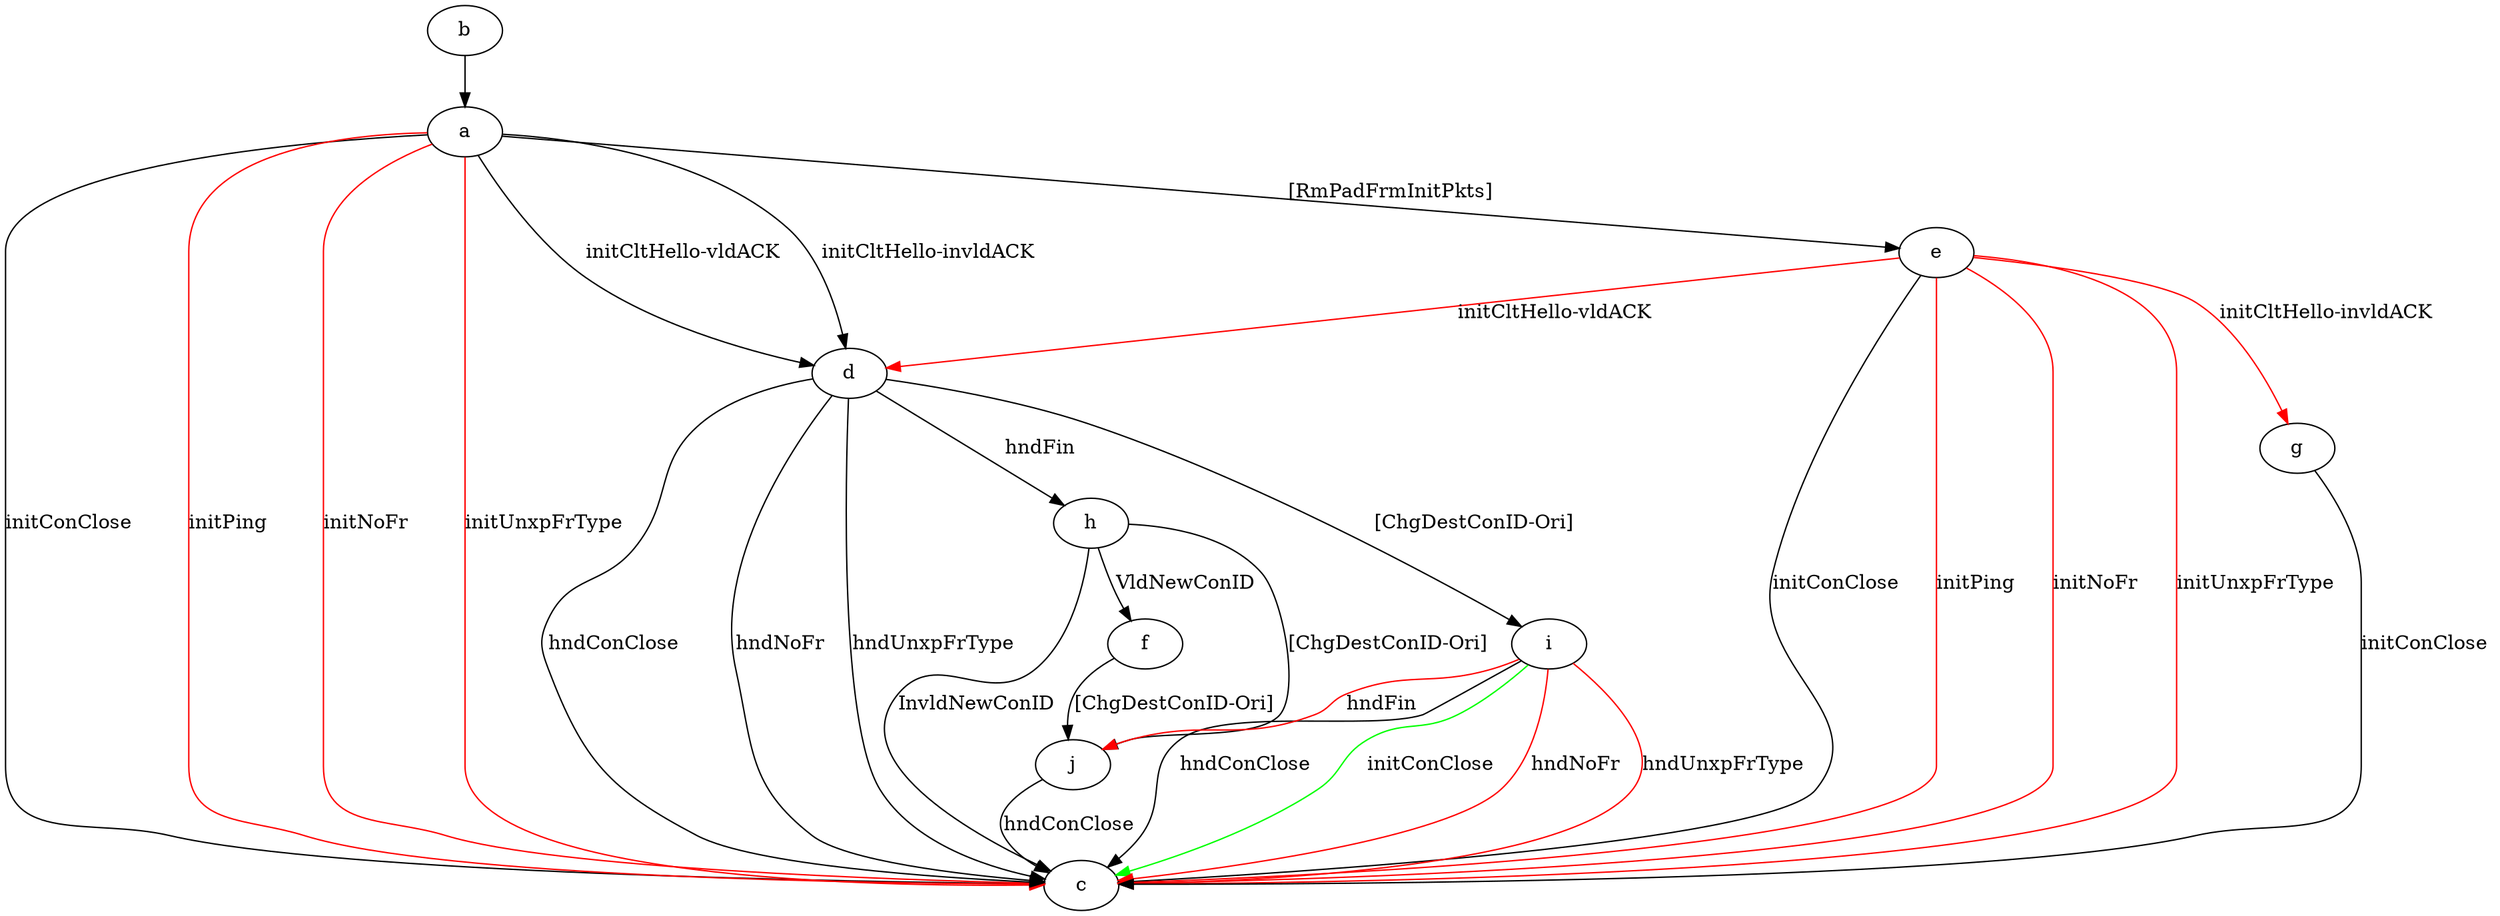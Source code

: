 digraph "" {
	a -> c	[key=0,
		label="initConClose "];
	a -> c	[key=1,
		color=red,
		label="initPing "];
	a -> c	[key=2,
		color=red,
		label="initNoFr "];
	a -> c	[key=3,
		color=red,
		label="initUnxpFrType "];
	a -> d	[key=0,
		label="initCltHello-vldACK "];
	a -> d	[key=1,
		label="initCltHello-invldACK "];
	a -> e	[key=0,
		label="[RmPadFrmInitPkts] "];
	b -> a	[key=0];
	d -> c	[key=0,
		label="hndConClose "];
	d -> c	[key=1,
		label="hndNoFr "];
	d -> c	[key=2,
		label="hndUnxpFrType "];
	d -> h	[key=0,
		label="hndFin "];
	d -> i	[key=0,
		label="[ChgDestConID-Ori] "];
	e -> c	[key=0,
		label="initConClose "];
	e -> c	[key=1,
		color=red,
		label="initPing "];
	e -> c	[key=2,
		color=red,
		label="initNoFr "];
	e -> c	[key=3,
		color=red,
		label="initUnxpFrType "];
	e -> d	[key=0,
		color=red,
		label="initCltHello-vldACK "];
	e -> g	[key=0,
		color=red,
		label="initCltHello-invldACK "];
	f -> j	[key=0,
		label="[ChgDestConID-Ori] "];
	g -> c	[key=0,
		label="initConClose "];
	h -> c	[key=0,
		label="InvldNewConID "];
	h -> f	[key=0,
		label="VldNewConID "];
	h -> j	[key=0,
		label="[ChgDestConID-Ori] "];
	i -> c	[key=0,
		label="hndConClose "];
	i -> c	[key=1,
		color=green,
		label="initConClose "];
	i -> c	[key=2,
		color=red,
		label="hndNoFr "];
	i -> c	[key=3,
		color=red,
		label="hndUnxpFrType "];
	i -> j	[key=0,
		color=red,
		label="hndFin "];
	j -> c	[key=0,
		label="hndConClose "];
}
